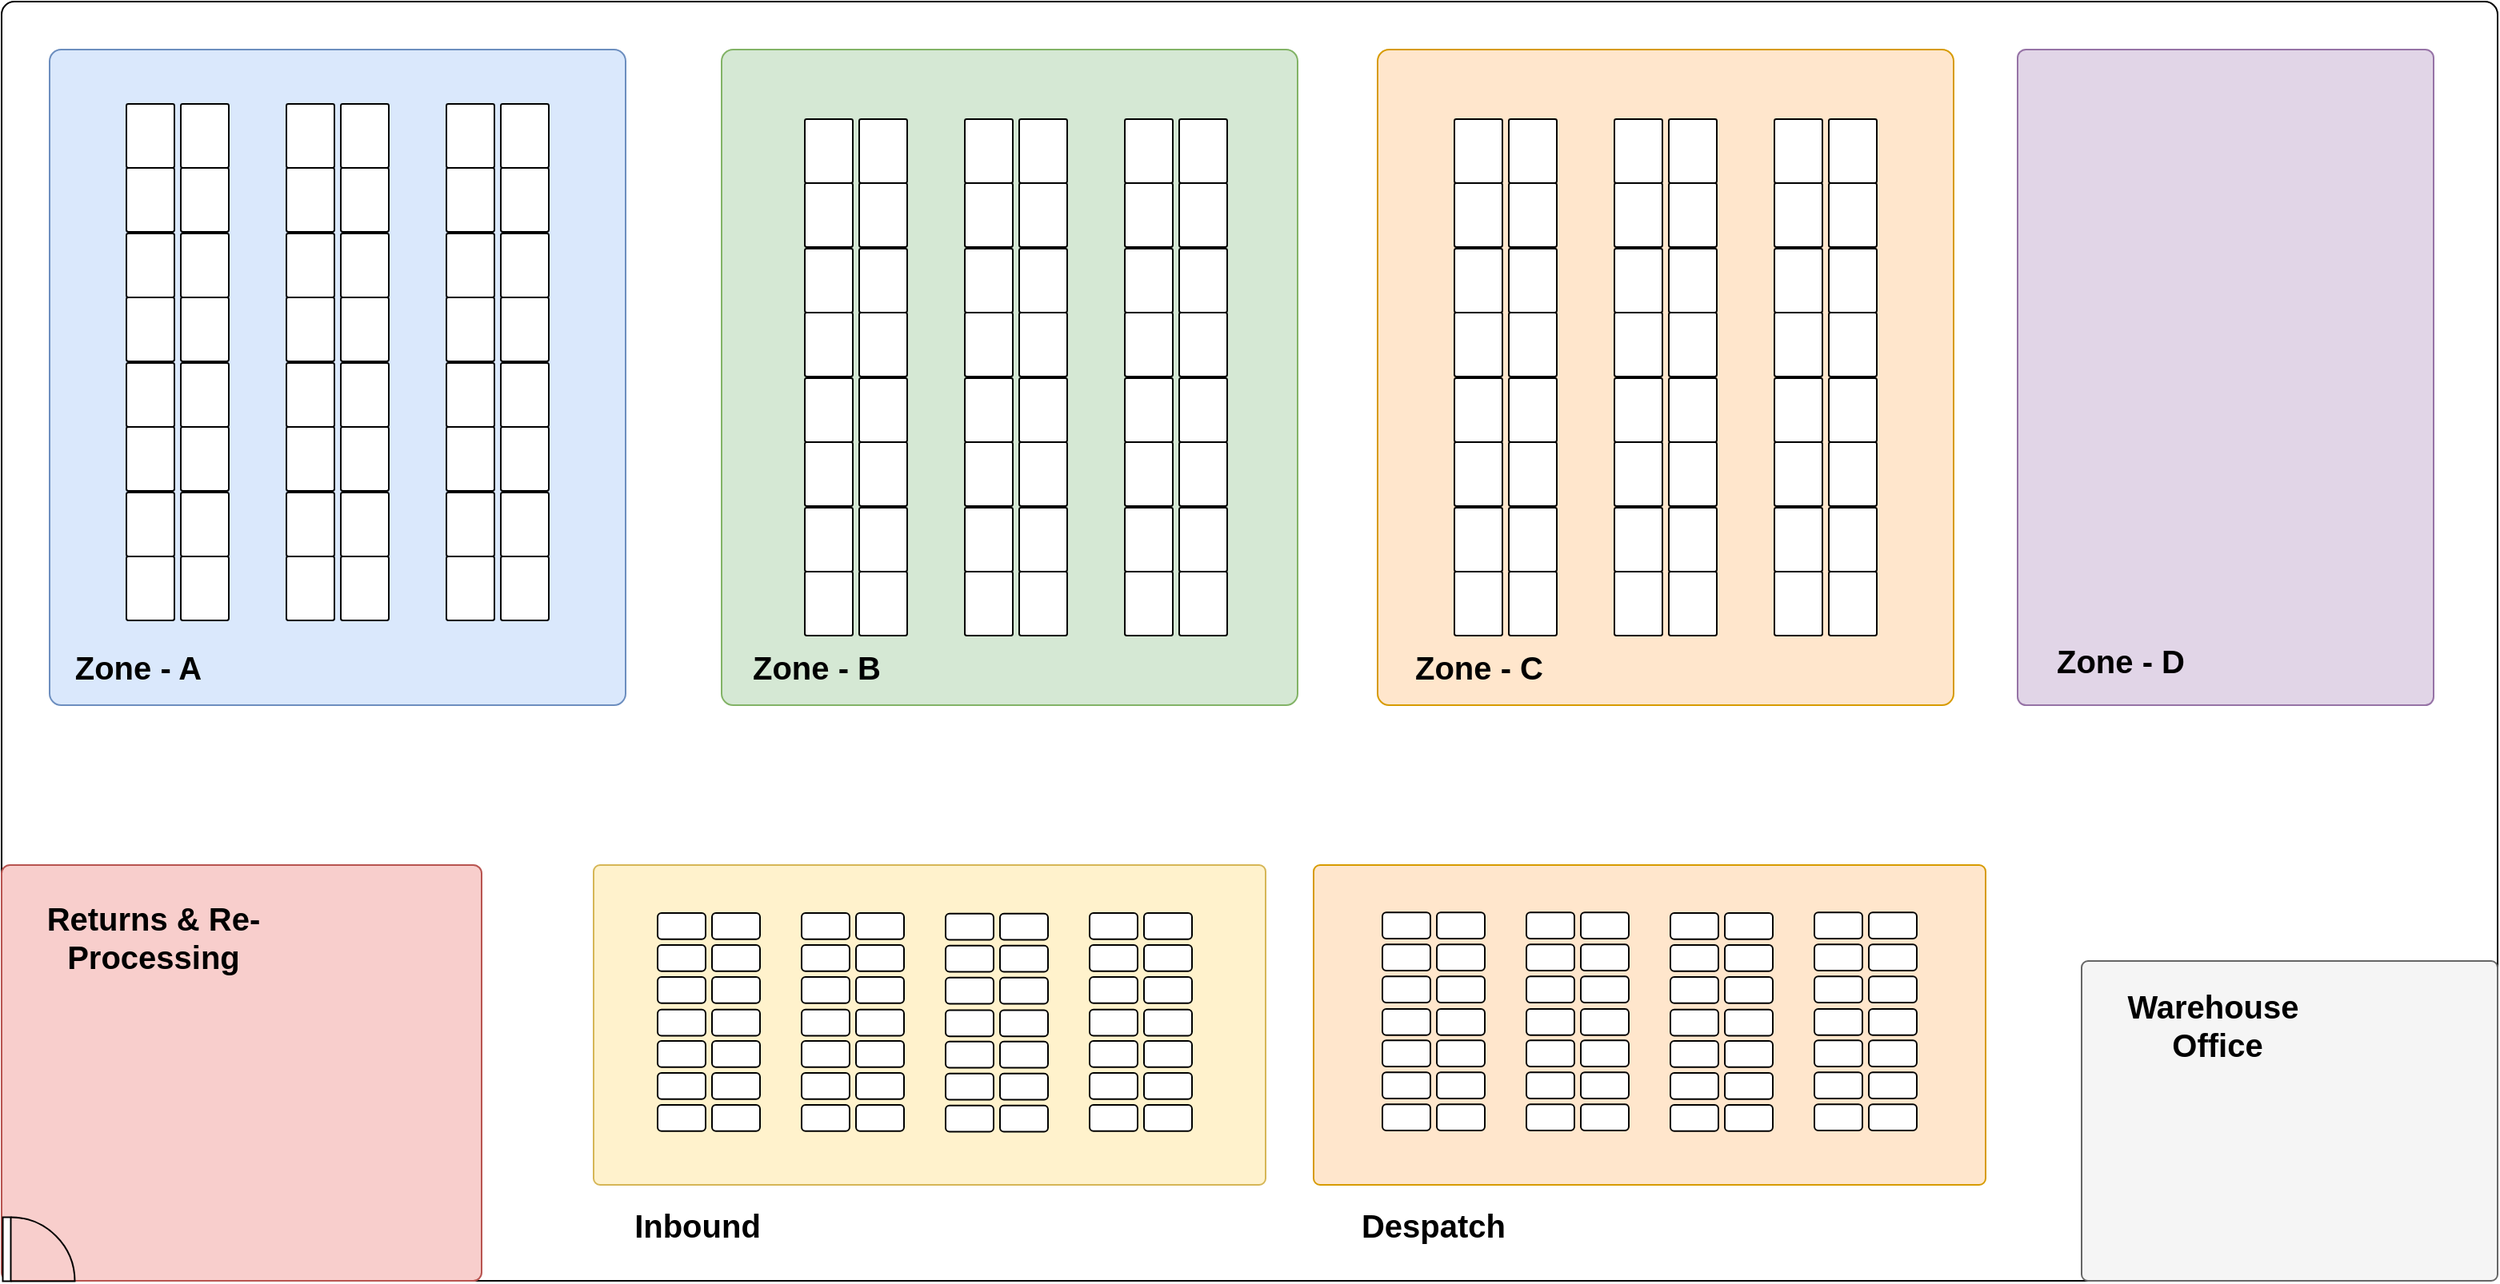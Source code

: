 <mxfile version="26.2.15">
  <diagram name="Page-1" id="X6P3JUIKMiRZ-kBFgVsQ">
    <mxGraphModel dx="2227" dy="1323" grid="1" gridSize="10" guides="1" tooltips="1" connect="1" arrows="1" fold="1" page="1" pageScale="1" pageWidth="1800" pageHeight="900" math="0" shadow="0">
      <root>
        <mxCell id="0" />
        <mxCell id="1" parent="0" />
        <mxCell id="HMG4qMc4gZ07I0upvnWa-1" value="" style="rounded=1;whiteSpace=wrap;html=1;arcSize=1;" vertex="1" parent="1">
          <mxGeometry x="40" y="40" width="1560" height="800" as="geometry" />
        </mxCell>
        <mxCell id="HMG4qMc4gZ07I0upvnWa-2" value="" style="rounded=1;whiteSpace=wrap;html=1;arcSize=2;fillColor=#dae8fc;strokeColor=#6c8ebf;" vertex="1" parent="1">
          <mxGeometry x="70" y="70" width="360" height="410" as="geometry" />
        </mxCell>
        <mxCell id="HMG4qMc4gZ07I0upvnWa-3" value="" style="rounded=1;whiteSpace=wrap;html=1;arcSize=2;fillColor=#d5e8d4;strokeColor=#82b366;" vertex="1" parent="1">
          <mxGeometry x="490" y="70" width="360" height="410" as="geometry" />
        </mxCell>
        <mxCell id="HMG4qMc4gZ07I0upvnWa-4" value="" style="rounded=1;whiteSpace=wrap;html=1;arcSize=2;fillColor=#ffe6cc;strokeColor=#d79b00;" vertex="1" parent="1">
          <mxGeometry x="900" y="70" width="360" height="410" as="geometry" />
        </mxCell>
        <mxCell id="HMG4qMc4gZ07I0upvnWa-5" value="" style="rounded=1;whiteSpace=wrap;html=1;arcSize=2;fillColor=#e1d5e7;strokeColor=#9673a6;" vertex="1" parent="1">
          <mxGeometry x="1300" y="70" width="260" height="410" as="geometry" />
        </mxCell>
        <mxCell id="HMG4qMc4gZ07I0upvnWa-6" value="" style="rounded=1;whiteSpace=wrap;html=1;arcSize=2;fillColor=#f5f5f5;fontColor=#333333;strokeColor=#666666;" vertex="1" parent="1">
          <mxGeometry x="1340" y="640" width="260" height="200" as="geometry" />
        </mxCell>
        <mxCell id="HMG4qMc4gZ07I0upvnWa-7" value="" style="rounded=1;whiteSpace=wrap;html=1;arcSize=2;fillColor=#fff2cc;strokeColor=#d6b656;" vertex="1" parent="1">
          <mxGeometry x="410" y="580" width="420" height="200" as="geometry" />
        </mxCell>
        <mxCell id="HMG4qMc4gZ07I0upvnWa-9" value="" style="rounded=1;whiteSpace=wrap;html=1;arcSize=2;fillColor=#f8cecc;strokeColor=#b85450;" vertex="1" parent="1">
          <mxGeometry x="40" y="580" width="300" height="260" as="geometry" />
        </mxCell>
        <mxCell id="HMG4qMc4gZ07I0upvnWa-10" value="" style="rounded=1;whiteSpace=wrap;html=1;arcSize=2;fillColor=#ffe6cc;strokeColor=#d79b00;" vertex="1" parent="1">
          <mxGeometry x="860" y="580" width="420" height="200" as="geometry" />
        </mxCell>
        <mxCell id="HMG4qMc4gZ07I0upvnWa-11" value="Returns &amp;amp; Re-Processing" style="text;html=1;align=center;verticalAlign=middle;whiteSpace=wrap;rounded=0;fontSize=20;fontStyle=1" vertex="1" parent="1">
          <mxGeometry x="60" y="610" width="150" height="30" as="geometry" />
        </mxCell>
        <mxCell id="HMG4qMc4gZ07I0upvnWa-12" value="" style="verticalLabelPosition=bottom;html=1;verticalAlign=top;align=center;shape=mxgraph.floorplan.doorRight;aspect=fixed;rotation=-90;flipV=0;flipH=1;" vertex="1" parent="1">
          <mxGeometry x="42" y="799" width="40" height="42.5" as="geometry" />
        </mxCell>
        <mxCell id="HMG4qMc4gZ07I0upvnWa-13" value="" style="rounded=1;whiteSpace=wrap;html=1;aspect=fixed;" vertex="1" parent="1">
          <mxGeometry x="450" y="610" width="30" height="16.36" as="geometry" />
        </mxCell>
        <mxCell id="HMG4qMc4gZ07I0upvnWa-14" value="" style="rounded=1;whiteSpace=wrap;html=1;aspect=fixed;" vertex="1" parent="1">
          <mxGeometry x="484" y="610" width="30" height="16.36" as="geometry" />
        </mxCell>
        <mxCell id="HMG4qMc4gZ07I0upvnWa-15" value="" style="rounded=1;whiteSpace=wrap;html=1;aspect=fixed;" vertex="1" parent="1">
          <mxGeometry x="450" y="630" width="30" height="16.36" as="geometry" />
        </mxCell>
        <mxCell id="HMG4qMc4gZ07I0upvnWa-16" value="" style="rounded=1;whiteSpace=wrap;html=1;aspect=fixed;" vertex="1" parent="1">
          <mxGeometry x="484" y="630" width="30" height="16.36" as="geometry" />
        </mxCell>
        <mxCell id="HMG4qMc4gZ07I0upvnWa-17" value="" style="rounded=1;whiteSpace=wrap;html=1;aspect=fixed;" vertex="1" parent="1">
          <mxGeometry x="450" y="650" width="30" height="16.36" as="geometry" />
        </mxCell>
        <mxCell id="HMG4qMc4gZ07I0upvnWa-18" value="" style="rounded=1;whiteSpace=wrap;html=1;aspect=fixed;" vertex="1" parent="1">
          <mxGeometry x="484" y="650" width="30" height="16.36" as="geometry" />
        </mxCell>
        <mxCell id="HMG4qMc4gZ07I0upvnWa-19" value="" style="rounded=1;whiteSpace=wrap;html=1;aspect=fixed;" vertex="1" parent="1">
          <mxGeometry x="450" y="670.36" width="30" height="16.36" as="geometry" />
        </mxCell>
        <mxCell id="HMG4qMc4gZ07I0upvnWa-20" value="" style="rounded=1;whiteSpace=wrap;html=1;aspect=fixed;" vertex="1" parent="1">
          <mxGeometry x="484" y="670.36" width="30" height="16.36" as="geometry" />
        </mxCell>
        <mxCell id="HMG4qMc4gZ07I0upvnWa-21" value="" style="rounded=1;whiteSpace=wrap;html=1;aspect=fixed;" vertex="1" parent="1">
          <mxGeometry x="450" y="690" width="30" height="16.36" as="geometry" />
        </mxCell>
        <mxCell id="HMG4qMc4gZ07I0upvnWa-22" value="" style="rounded=1;whiteSpace=wrap;html=1;aspect=fixed;" vertex="1" parent="1">
          <mxGeometry x="484" y="690" width="30" height="16.36" as="geometry" />
        </mxCell>
        <mxCell id="HMG4qMc4gZ07I0upvnWa-23" value="" style="rounded=1;whiteSpace=wrap;html=1;aspect=fixed;" vertex="1" parent="1">
          <mxGeometry x="450" y="710" width="30" height="16.36" as="geometry" />
        </mxCell>
        <mxCell id="HMG4qMc4gZ07I0upvnWa-24" value="" style="rounded=1;whiteSpace=wrap;html=1;aspect=fixed;" vertex="1" parent="1">
          <mxGeometry x="484" y="710" width="30" height="16.36" as="geometry" />
        </mxCell>
        <mxCell id="HMG4qMc4gZ07I0upvnWa-25" value="" style="rounded=1;whiteSpace=wrap;html=1;aspect=fixed;" vertex="1" parent="1">
          <mxGeometry x="450" y="730" width="30" height="16.36" as="geometry" />
        </mxCell>
        <mxCell id="HMG4qMc4gZ07I0upvnWa-26" value="" style="rounded=1;whiteSpace=wrap;html=1;aspect=fixed;" vertex="1" parent="1">
          <mxGeometry x="484" y="730" width="30" height="16.36" as="geometry" />
        </mxCell>
        <mxCell id="HMG4qMc4gZ07I0upvnWa-29" value="" style="rounded=1;whiteSpace=wrap;html=1;aspect=fixed;" vertex="1" parent="1">
          <mxGeometry x="540" y="610" width="30" height="16.36" as="geometry" />
        </mxCell>
        <mxCell id="HMG4qMc4gZ07I0upvnWa-30" value="" style="rounded=1;whiteSpace=wrap;html=1;aspect=fixed;" vertex="1" parent="1">
          <mxGeometry x="574" y="610" width="30" height="16.36" as="geometry" />
        </mxCell>
        <mxCell id="HMG4qMc4gZ07I0upvnWa-31" value="" style="rounded=1;whiteSpace=wrap;html=1;aspect=fixed;" vertex="1" parent="1">
          <mxGeometry x="540" y="630" width="30" height="16.36" as="geometry" />
        </mxCell>
        <mxCell id="HMG4qMc4gZ07I0upvnWa-32" value="" style="rounded=1;whiteSpace=wrap;html=1;aspect=fixed;" vertex="1" parent="1">
          <mxGeometry x="574" y="630" width="30" height="16.36" as="geometry" />
        </mxCell>
        <mxCell id="HMG4qMc4gZ07I0upvnWa-33" value="" style="rounded=1;whiteSpace=wrap;html=1;aspect=fixed;" vertex="1" parent="1">
          <mxGeometry x="540" y="650" width="30" height="16.36" as="geometry" />
        </mxCell>
        <mxCell id="HMG4qMc4gZ07I0upvnWa-34" value="" style="rounded=1;whiteSpace=wrap;html=1;aspect=fixed;" vertex="1" parent="1">
          <mxGeometry x="574" y="650" width="30" height="16.36" as="geometry" />
        </mxCell>
        <mxCell id="HMG4qMc4gZ07I0upvnWa-35" value="" style="rounded=1;whiteSpace=wrap;html=1;aspect=fixed;" vertex="1" parent="1">
          <mxGeometry x="540" y="670.36" width="30" height="16.36" as="geometry" />
        </mxCell>
        <mxCell id="HMG4qMc4gZ07I0upvnWa-36" value="" style="rounded=1;whiteSpace=wrap;html=1;aspect=fixed;" vertex="1" parent="1">
          <mxGeometry x="574" y="670.36" width="30" height="16.36" as="geometry" />
        </mxCell>
        <mxCell id="HMG4qMc4gZ07I0upvnWa-37" value="" style="rounded=1;whiteSpace=wrap;html=1;aspect=fixed;" vertex="1" parent="1">
          <mxGeometry x="540" y="690" width="30" height="16.36" as="geometry" />
        </mxCell>
        <mxCell id="HMG4qMc4gZ07I0upvnWa-38" value="" style="rounded=1;whiteSpace=wrap;html=1;aspect=fixed;" vertex="1" parent="1">
          <mxGeometry x="574" y="690" width="30" height="16.36" as="geometry" />
        </mxCell>
        <mxCell id="HMG4qMc4gZ07I0upvnWa-39" value="" style="rounded=1;whiteSpace=wrap;html=1;aspect=fixed;" vertex="1" parent="1">
          <mxGeometry x="540" y="710" width="30" height="16.36" as="geometry" />
        </mxCell>
        <mxCell id="HMG4qMc4gZ07I0upvnWa-40" value="" style="rounded=1;whiteSpace=wrap;html=1;aspect=fixed;" vertex="1" parent="1">
          <mxGeometry x="574" y="710" width="30" height="16.36" as="geometry" />
        </mxCell>
        <mxCell id="HMG4qMc4gZ07I0upvnWa-41" value="" style="rounded=1;whiteSpace=wrap;html=1;aspect=fixed;" vertex="1" parent="1">
          <mxGeometry x="540" y="730" width="30" height="16.36" as="geometry" />
        </mxCell>
        <mxCell id="HMG4qMc4gZ07I0upvnWa-42" value="" style="rounded=1;whiteSpace=wrap;html=1;aspect=fixed;" vertex="1" parent="1">
          <mxGeometry x="574" y="730" width="30" height="16.36" as="geometry" />
        </mxCell>
        <mxCell id="HMG4qMc4gZ07I0upvnWa-43" value="" style="rounded=1;whiteSpace=wrap;html=1;aspect=fixed;" vertex="1" parent="1">
          <mxGeometry x="630" y="610.36" width="30" height="16.36" as="geometry" />
        </mxCell>
        <mxCell id="HMG4qMc4gZ07I0upvnWa-44" value="" style="rounded=1;whiteSpace=wrap;html=1;aspect=fixed;" vertex="1" parent="1">
          <mxGeometry x="664" y="610.36" width="30" height="16.36" as="geometry" />
        </mxCell>
        <mxCell id="HMG4qMc4gZ07I0upvnWa-45" value="" style="rounded=1;whiteSpace=wrap;html=1;aspect=fixed;" vertex="1" parent="1">
          <mxGeometry x="630" y="630.36" width="30" height="16.36" as="geometry" />
        </mxCell>
        <mxCell id="HMG4qMc4gZ07I0upvnWa-46" value="" style="rounded=1;whiteSpace=wrap;html=1;aspect=fixed;" vertex="1" parent="1">
          <mxGeometry x="664" y="630.36" width="30" height="16.36" as="geometry" />
        </mxCell>
        <mxCell id="HMG4qMc4gZ07I0upvnWa-47" value="" style="rounded=1;whiteSpace=wrap;html=1;aspect=fixed;" vertex="1" parent="1">
          <mxGeometry x="630" y="650.36" width="30" height="16.36" as="geometry" />
        </mxCell>
        <mxCell id="HMG4qMc4gZ07I0upvnWa-48" value="" style="rounded=1;whiteSpace=wrap;html=1;aspect=fixed;" vertex="1" parent="1">
          <mxGeometry x="664" y="650.36" width="30" height="16.36" as="geometry" />
        </mxCell>
        <mxCell id="HMG4qMc4gZ07I0upvnWa-49" value="" style="rounded=1;whiteSpace=wrap;html=1;aspect=fixed;" vertex="1" parent="1">
          <mxGeometry x="630" y="670.72" width="30" height="16.36" as="geometry" />
        </mxCell>
        <mxCell id="HMG4qMc4gZ07I0upvnWa-50" value="" style="rounded=1;whiteSpace=wrap;html=1;aspect=fixed;" vertex="1" parent="1">
          <mxGeometry x="664" y="670.72" width="30" height="16.36" as="geometry" />
        </mxCell>
        <mxCell id="HMG4qMc4gZ07I0upvnWa-51" value="" style="rounded=1;whiteSpace=wrap;html=1;aspect=fixed;" vertex="1" parent="1">
          <mxGeometry x="630" y="690.36" width="30" height="16.36" as="geometry" />
        </mxCell>
        <mxCell id="HMG4qMc4gZ07I0upvnWa-52" value="" style="rounded=1;whiteSpace=wrap;html=1;aspect=fixed;" vertex="1" parent="1">
          <mxGeometry x="664" y="690.36" width="30" height="16.36" as="geometry" />
        </mxCell>
        <mxCell id="HMG4qMc4gZ07I0upvnWa-53" value="" style="rounded=1;whiteSpace=wrap;html=1;aspect=fixed;" vertex="1" parent="1">
          <mxGeometry x="630" y="710.36" width="30" height="16.36" as="geometry" />
        </mxCell>
        <mxCell id="HMG4qMc4gZ07I0upvnWa-54" value="" style="rounded=1;whiteSpace=wrap;html=1;aspect=fixed;" vertex="1" parent="1">
          <mxGeometry x="664" y="710.36" width="30" height="16.36" as="geometry" />
        </mxCell>
        <mxCell id="HMG4qMc4gZ07I0upvnWa-55" value="" style="rounded=1;whiteSpace=wrap;html=1;aspect=fixed;" vertex="1" parent="1">
          <mxGeometry x="630" y="730.36" width="30" height="16.36" as="geometry" />
        </mxCell>
        <mxCell id="HMG4qMc4gZ07I0upvnWa-56" value="" style="rounded=1;whiteSpace=wrap;html=1;aspect=fixed;" vertex="1" parent="1">
          <mxGeometry x="664" y="730.36" width="30" height="16.36" as="geometry" />
        </mxCell>
        <mxCell id="HMG4qMc4gZ07I0upvnWa-57" value="" style="rounded=1;whiteSpace=wrap;html=1;aspect=fixed;" vertex="1" parent="1">
          <mxGeometry x="720" y="610" width="30" height="16.36" as="geometry" />
        </mxCell>
        <mxCell id="HMG4qMc4gZ07I0upvnWa-58" value="" style="rounded=1;whiteSpace=wrap;html=1;aspect=fixed;" vertex="1" parent="1">
          <mxGeometry x="754" y="610" width="30" height="16.36" as="geometry" />
        </mxCell>
        <mxCell id="HMG4qMc4gZ07I0upvnWa-59" value="" style="rounded=1;whiteSpace=wrap;html=1;aspect=fixed;" vertex="1" parent="1">
          <mxGeometry x="720" y="630" width="30" height="16.36" as="geometry" />
        </mxCell>
        <mxCell id="HMG4qMc4gZ07I0upvnWa-60" value="" style="rounded=1;whiteSpace=wrap;html=1;aspect=fixed;" vertex="1" parent="1">
          <mxGeometry x="754" y="630" width="30" height="16.36" as="geometry" />
        </mxCell>
        <mxCell id="HMG4qMc4gZ07I0upvnWa-61" value="" style="rounded=1;whiteSpace=wrap;html=1;aspect=fixed;" vertex="1" parent="1">
          <mxGeometry x="720" y="650" width="30" height="16.36" as="geometry" />
        </mxCell>
        <mxCell id="HMG4qMc4gZ07I0upvnWa-62" value="" style="rounded=1;whiteSpace=wrap;html=1;aspect=fixed;" vertex="1" parent="1">
          <mxGeometry x="754" y="650" width="30" height="16.36" as="geometry" />
        </mxCell>
        <mxCell id="HMG4qMc4gZ07I0upvnWa-63" value="" style="rounded=1;whiteSpace=wrap;html=1;aspect=fixed;" vertex="1" parent="1">
          <mxGeometry x="720" y="670.36" width="30" height="16.36" as="geometry" />
        </mxCell>
        <mxCell id="HMG4qMc4gZ07I0upvnWa-64" value="" style="rounded=1;whiteSpace=wrap;html=1;aspect=fixed;" vertex="1" parent="1">
          <mxGeometry x="754" y="670.36" width="30" height="16.36" as="geometry" />
        </mxCell>
        <mxCell id="HMG4qMc4gZ07I0upvnWa-65" value="" style="rounded=1;whiteSpace=wrap;html=1;aspect=fixed;" vertex="1" parent="1">
          <mxGeometry x="720" y="690" width="30" height="16.36" as="geometry" />
        </mxCell>
        <mxCell id="HMG4qMc4gZ07I0upvnWa-66" value="" style="rounded=1;whiteSpace=wrap;html=1;aspect=fixed;" vertex="1" parent="1">
          <mxGeometry x="754" y="690" width="30" height="16.36" as="geometry" />
        </mxCell>
        <mxCell id="HMG4qMc4gZ07I0upvnWa-67" value="" style="rounded=1;whiteSpace=wrap;html=1;aspect=fixed;" vertex="1" parent="1">
          <mxGeometry x="720" y="710" width="30" height="16.36" as="geometry" />
        </mxCell>
        <mxCell id="HMG4qMc4gZ07I0upvnWa-68" value="" style="rounded=1;whiteSpace=wrap;html=1;aspect=fixed;" vertex="1" parent="1">
          <mxGeometry x="754" y="710" width="30" height="16.36" as="geometry" />
        </mxCell>
        <mxCell id="HMG4qMc4gZ07I0upvnWa-69" value="" style="rounded=1;whiteSpace=wrap;html=1;aspect=fixed;" vertex="1" parent="1">
          <mxGeometry x="720" y="730" width="30" height="16.36" as="geometry" />
        </mxCell>
        <mxCell id="HMG4qMc4gZ07I0upvnWa-70" value="" style="rounded=1;whiteSpace=wrap;html=1;aspect=fixed;" vertex="1" parent="1">
          <mxGeometry x="754" y="730" width="30" height="16.36" as="geometry" />
        </mxCell>
        <mxCell id="HMG4qMc4gZ07I0upvnWa-71" value="" style="rounded=1;whiteSpace=wrap;html=1;aspect=fixed;" vertex="1" parent="1">
          <mxGeometry x="903" y="609.64" width="30" height="16.36" as="geometry" />
        </mxCell>
        <mxCell id="HMG4qMc4gZ07I0upvnWa-72" value="" style="rounded=1;whiteSpace=wrap;html=1;aspect=fixed;" vertex="1" parent="1">
          <mxGeometry x="937" y="609.64" width="30" height="16.36" as="geometry" />
        </mxCell>
        <mxCell id="HMG4qMc4gZ07I0upvnWa-73" value="" style="rounded=1;whiteSpace=wrap;html=1;aspect=fixed;" vertex="1" parent="1">
          <mxGeometry x="903" y="629.64" width="30" height="16.36" as="geometry" />
        </mxCell>
        <mxCell id="HMG4qMc4gZ07I0upvnWa-74" value="" style="rounded=1;whiteSpace=wrap;html=1;aspect=fixed;" vertex="1" parent="1">
          <mxGeometry x="937" y="629.64" width="30" height="16.36" as="geometry" />
        </mxCell>
        <mxCell id="HMG4qMc4gZ07I0upvnWa-75" value="" style="rounded=1;whiteSpace=wrap;html=1;aspect=fixed;" vertex="1" parent="1">
          <mxGeometry x="903" y="649.64" width="30" height="16.36" as="geometry" />
        </mxCell>
        <mxCell id="HMG4qMc4gZ07I0upvnWa-76" value="" style="rounded=1;whiteSpace=wrap;html=1;aspect=fixed;" vertex="1" parent="1">
          <mxGeometry x="937" y="649.64" width="30" height="16.36" as="geometry" />
        </mxCell>
        <mxCell id="HMG4qMc4gZ07I0upvnWa-77" value="" style="rounded=1;whiteSpace=wrap;html=1;aspect=fixed;" vertex="1" parent="1">
          <mxGeometry x="903" y="670" width="30" height="16.36" as="geometry" />
        </mxCell>
        <mxCell id="HMG4qMc4gZ07I0upvnWa-78" value="" style="rounded=1;whiteSpace=wrap;html=1;aspect=fixed;" vertex="1" parent="1">
          <mxGeometry x="937" y="670" width="30" height="16.36" as="geometry" />
        </mxCell>
        <mxCell id="HMG4qMc4gZ07I0upvnWa-79" value="" style="rounded=1;whiteSpace=wrap;html=1;aspect=fixed;" vertex="1" parent="1">
          <mxGeometry x="903" y="689.64" width="30" height="16.36" as="geometry" />
        </mxCell>
        <mxCell id="HMG4qMc4gZ07I0upvnWa-80" value="" style="rounded=1;whiteSpace=wrap;html=1;aspect=fixed;" vertex="1" parent="1">
          <mxGeometry x="937" y="689.64" width="30" height="16.36" as="geometry" />
        </mxCell>
        <mxCell id="HMG4qMc4gZ07I0upvnWa-81" value="" style="rounded=1;whiteSpace=wrap;html=1;aspect=fixed;" vertex="1" parent="1">
          <mxGeometry x="903" y="709.64" width="30" height="16.36" as="geometry" />
        </mxCell>
        <mxCell id="HMG4qMc4gZ07I0upvnWa-82" value="" style="rounded=1;whiteSpace=wrap;html=1;aspect=fixed;" vertex="1" parent="1">
          <mxGeometry x="937" y="709.64" width="30" height="16.36" as="geometry" />
        </mxCell>
        <mxCell id="HMG4qMc4gZ07I0upvnWa-83" value="" style="rounded=1;whiteSpace=wrap;html=1;aspect=fixed;" vertex="1" parent="1">
          <mxGeometry x="903" y="729.64" width="30" height="16.36" as="geometry" />
        </mxCell>
        <mxCell id="HMG4qMc4gZ07I0upvnWa-84" value="" style="rounded=1;whiteSpace=wrap;html=1;aspect=fixed;" vertex="1" parent="1">
          <mxGeometry x="937" y="729.64" width="30" height="16.36" as="geometry" />
        </mxCell>
        <mxCell id="HMG4qMc4gZ07I0upvnWa-85" value="" style="rounded=1;whiteSpace=wrap;html=1;aspect=fixed;" vertex="1" parent="1">
          <mxGeometry x="993" y="609.64" width="30" height="16.36" as="geometry" />
        </mxCell>
        <mxCell id="HMG4qMc4gZ07I0upvnWa-86" value="" style="rounded=1;whiteSpace=wrap;html=1;aspect=fixed;" vertex="1" parent="1">
          <mxGeometry x="1027" y="609.64" width="30" height="16.36" as="geometry" />
        </mxCell>
        <mxCell id="HMG4qMc4gZ07I0upvnWa-87" value="" style="rounded=1;whiteSpace=wrap;html=1;aspect=fixed;" vertex="1" parent="1">
          <mxGeometry x="993" y="629.64" width="30" height="16.36" as="geometry" />
        </mxCell>
        <mxCell id="HMG4qMc4gZ07I0upvnWa-88" value="" style="rounded=1;whiteSpace=wrap;html=1;aspect=fixed;" vertex="1" parent="1">
          <mxGeometry x="1027" y="629.64" width="30" height="16.36" as="geometry" />
        </mxCell>
        <mxCell id="HMG4qMc4gZ07I0upvnWa-89" value="" style="rounded=1;whiteSpace=wrap;html=1;aspect=fixed;" vertex="1" parent="1">
          <mxGeometry x="993" y="649.64" width="30" height="16.36" as="geometry" />
        </mxCell>
        <mxCell id="HMG4qMc4gZ07I0upvnWa-90" value="" style="rounded=1;whiteSpace=wrap;html=1;aspect=fixed;" vertex="1" parent="1">
          <mxGeometry x="1027" y="649.64" width="30" height="16.36" as="geometry" />
        </mxCell>
        <mxCell id="HMG4qMc4gZ07I0upvnWa-91" value="" style="rounded=1;whiteSpace=wrap;html=1;aspect=fixed;" vertex="1" parent="1">
          <mxGeometry x="993" y="670" width="30" height="16.36" as="geometry" />
        </mxCell>
        <mxCell id="HMG4qMc4gZ07I0upvnWa-92" value="" style="rounded=1;whiteSpace=wrap;html=1;aspect=fixed;" vertex="1" parent="1">
          <mxGeometry x="1027" y="670" width="30" height="16.36" as="geometry" />
        </mxCell>
        <mxCell id="HMG4qMc4gZ07I0upvnWa-93" value="" style="rounded=1;whiteSpace=wrap;html=1;aspect=fixed;" vertex="1" parent="1">
          <mxGeometry x="993" y="689.64" width="30" height="16.36" as="geometry" />
        </mxCell>
        <mxCell id="HMG4qMc4gZ07I0upvnWa-94" value="" style="rounded=1;whiteSpace=wrap;html=1;aspect=fixed;" vertex="1" parent="1">
          <mxGeometry x="1027" y="689.64" width="30" height="16.36" as="geometry" />
        </mxCell>
        <mxCell id="HMG4qMc4gZ07I0upvnWa-95" value="" style="rounded=1;whiteSpace=wrap;html=1;aspect=fixed;" vertex="1" parent="1">
          <mxGeometry x="993" y="709.64" width="30" height="16.36" as="geometry" />
        </mxCell>
        <mxCell id="HMG4qMc4gZ07I0upvnWa-96" value="" style="rounded=1;whiteSpace=wrap;html=1;aspect=fixed;" vertex="1" parent="1">
          <mxGeometry x="1027" y="709.64" width="30" height="16.36" as="geometry" />
        </mxCell>
        <mxCell id="HMG4qMc4gZ07I0upvnWa-97" value="" style="rounded=1;whiteSpace=wrap;html=1;aspect=fixed;" vertex="1" parent="1">
          <mxGeometry x="993" y="729.64" width="30" height="16.36" as="geometry" />
        </mxCell>
        <mxCell id="HMG4qMc4gZ07I0upvnWa-98" value="" style="rounded=1;whiteSpace=wrap;html=1;aspect=fixed;" vertex="1" parent="1">
          <mxGeometry x="1027" y="729.64" width="30" height="16.36" as="geometry" />
        </mxCell>
        <mxCell id="HMG4qMc4gZ07I0upvnWa-99" value="" style="rounded=1;whiteSpace=wrap;html=1;aspect=fixed;" vertex="1" parent="1">
          <mxGeometry x="1083" y="610" width="30" height="16.36" as="geometry" />
        </mxCell>
        <mxCell id="HMG4qMc4gZ07I0upvnWa-100" value="" style="rounded=1;whiteSpace=wrap;html=1;aspect=fixed;" vertex="1" parent="1">
          <mxGeometry x="1117" y="610" width="30" height="16.36" as="geometry" />
        </mxCell>
        <mxCell id="HMG4qMc4gZ07I0upvnWa-101" value="" style="rounded=1;whiteSpace=wrap;html=1;aspect=fixed;" vertex="1" parent="1">
          <mxGeometry x="1083" y="630" width="30" height="16.36" as="geometry" />
        </mxCell>
        <mxCell id="HMG4qMc4gZ07I0upvnWa-102" value="" style="rounded=1;whiteSpace=wrap;html=1;aspect=fixed;" vertex="1" parent="1">
          <mxGeometry x="1117" y="630" width="30" height="16.36" as="geometry" />
        </mxCell>
        <mxCell id="HMG4qMc4gZ07I0upvnWa-103" value="" style="rounded=1;whiteSpace=wrap;html=1;aspect=fixed;" vertex="1" parent="1">
          <mxGeometry x="1083" y="650" width="30" height="16.36" as="geometry" />
        </mxCell>
        <mxCell id="HMG4qMc4gZ07I0upvnWa-104" value="" style="rounded=1;whiteSpace=wrap;html=1;aspect=fixed;" vertex="1" parent="1">
          <mxGeometry x="1117" y="650" width="30" height="16.36" as="geometry" />
        </mxCell>
        <mxCell id="HMG4qMc4gZ07I0upvnWa-105" value="" style="rounded=1;whiteSpace=wrap;html=1;aspect=fixed;" vertex="1" parent="1">
          <mxGeometry x="1083" y="670.36" width="30" height="16.36" as="geometry" />
        </mxCell>
        <mxCell id="HMG4qMc4gZ07I0upvnWa-106" value="" style="rounded=1;whiteSpace=wrap;html=1;aspect=fixed;" vertex="1" parent="1">
          <mxGeometry x="1117" y="670.36" width="30" height="16.36" as="geometry" />
        </mxCell>
        <mxCell id="HMG4qMc4gZ07I0upvnWa-107" value="" style="rounded=1;whiteSpace=wrap;html=1;aspect=fixed;" vertex="1" parent="1">
          <mxGeometry x="1083" y="690" width="30" height="16.36" as="geometry" />
        </mxCell>
        <mxCell id="HMG4qMc4gZ07I0upvnWa-108" value="" style="rounded=1;whiteSpace=wrap;html=1;aspect=fixed;" vertex="1" parent="1">
          <mxGeometry x="1117" y="690" width="30" height="16.36" as="geometry" />
        </mxCell>
        <mxCell id="HMG4qMc4gZ07I0upvnWa-109" value="" style="rounded=1;whiteSpace=wrap;html=1;aspect=fixed;" vertex="1" parent="1">
          <mxGeometry x="1083" y="710" width="30" height="16.36" as="geometry" />
        </mxCell>
        <mxCell id="HMG4qMc4gZ07I0upvnWa-110" value="" style="rounded=1;whiteSpace=wrap;html=1;aspect=fixed;" vertex="1" parent="1">
          <mxGeometry x="1117" y="710" width="30" height="16.36" as="geometry" />
        </mxCell>
        <mxCell id="HMG4qMc4gZ07I0upvnWa-111" value="" style="rounded=1;whiteSpace=wrap;html=1;aspect=fixed;" vertex="1" parent="1">
          <mxGeometry x="1083" y="730" width="30" height="16.36" as="geometry" />
        </mxCell>
        <mxCell id="HMG4qMc4gZ07I0upvnWa-112" value="" style="rounded=1;whiteSpace=wrap;html=1;aspect=fixed;" vertex="1" parent="1">
          <mxGeometry x="1117" y="730" width="30" height="16.36" as="geometry" />
        </mxCell>
        <mxCell id="HMG4qMc4gZ07I0upvnWa-113" value="" style="rounded=1;whiteSpace=wrap;html=1;aspect=fixed;" vertex="1" parent="1">
          <mxGeometry x="1173" y="609.64" width="30" height="16.36" as="geometry" />
        </mxCell>
        <mxCell id="HMG4qMc4gZ07I0upvnWa-114" value="" style="rounded=1;whiteSpace=wrap;html=1;aspect=fixed;" vertex="1" parent="1">
          <mxGeometry x="1207" y="609.64" width="30" height="16.36" as="geometry" />
        </mxCell>
        <mxCell id="HMG4qMc4gZ07I0upvnWa-115" value="" style="rounded=1;whiteSpace=wrap;html=1;aspect=fixed;" vertex="1" parent="1">
          <mxGeometry x="1173" y="629.64" width="30" height="16.36" as="geometry" />
        </mxCell>
        <mxCell id="HMG4qMc4gZ07I0upvnWa-116" value="" style="rounded=1;whiteSpace=wrap;html=1;aspect=fixed;" vertex="1" parent="1">
          <mxGeometry x="1207" y="629.64" width="30" height="16.36" as="geometry" />
        </mxCell>
        <mxCell id="HMG4qMc4gZ07I0upvnWa-117" value="" style="rounded=1;whiteSpace=wrap;html=1;aspect=fixed;" vertex="1" parent="1">
          <mxGeometry x="1173" y="649.64" width="30" height="16.36" as="geometry" />
        </mxCell>
        <mxCell id="HMG4qMc4gZ07I0upvnWa-118" value="" style="rounded=1;whiteSpace=wrap;html=1;aspect=fixed;" vertex="1" parent="1">
          <mxGeometry x="1207" y="649.64" width="30" height="16.36" as="geometry" />
        </mxCell>
        <mxCell id="HMG4qMc4gZ07I0upvnWa-119" value="" style="rounded=1;whiteSpace=wrap;html=1;aspect=fixed;" vertex="1" parent="1">
          <mxGeometry x="1173" y="670" width="30" height="16.36" as="geometry" />
        </mxCell>
        <mxCell id="HMG4qMc4gZ07I0upvnWa-120" value="" style="rounded=1;whiteSpace=wrap;html=1;aspect=fixed;" vertex="1" parent="1">
          <mxGeometry x="1207" y="670" width="30" height="16.36" as="geometry" />
        </mxCell>
        <mxCell id="HMG4qMc4gZ07I0upvnWa-121" value="" style="rounded=1;whiteSpace=wrap;html=1;aspect=fixed;" vertex="1" parent="1">
          <mxGeometry x="1173" y="689.64" width="30" height="16.36" as="geometry" />
        </mxCell>
        <mxCell id="HMG4qMc4gZ07I0upvnWa-122" value="" style="rounded=1;whiteSpace=wrap;html=1;aspect=fixed;" vertex="1" parent="1">
          <mxGeometry x="1207" y="689.64" width="30" height="16.36" as="geometry" />
        </mxCell>
        <mxCell id="HMG4qMc4gZ07I0upvnWa-123" value="" style="rounded=1;whiteSpace=wrap;html=1;aspect=fixed;" vertex="1" parent="1">
          <mxGeometry x="1173" y="709.64" width="30" height="16.36" as="geometry" />
        </mxCell>
        <mxCell id="HMG4qMc4gZ07I0upvnWa-124" value="" style="rounded=1;whiteSpace=wrap;html=1;aspect=fixed;" vertex="1" parent="1">
          <mxGeometry x="1207" y="709.64" width="30" height="16.36" as="geometry" />
        </mxCell>
        <mxCell id="HMG4qMc4gZ07I0upvnWa-125" value="" style="rounded=1;whiteSpace=wrap;html=1;aspect=fixed;" vertex="1" parent="1">
          <mxGeometry x="1173" y="729.64" width="30" height="16.36" as="geometry" />
        </mxCell>
        <mxCell id="HMG4qMc4gZ07I0upvnWa-126" value="" style="rounded=1;whiteSpace=wrap;html=1;aspect=fixed;" vertex="1" parent="1">
          <mxGeometry x="1207" y="729.64" width="30" height="16.36" as="geometry" />
        </mxCell>
        <mxCell id="HMG4qMc4gZ07I0upvnWa-127" value="Inbound" style="text;html=1;align=center;verticalAlign=middle;whiteSpace=wrap;rounded=0;fontSize=20;fontStyle=1" vertex="1" parent="1">
          <mxGeometry x="400" y="790" width="150" height="30" as="geometry" />
        </mxCell>
        <mxCell id="HMG4qMc4gZ07I0upvnWa-128" value="Despatch" style="text;html=1;align=center;verticalAlign=middle;whiteSpace=wrap;rounded=0;fontSize=20;fontStyle=1" vertex="1" parent="1">
          <mxGeometry x="860" y="790" width="150" height="30" as="geometry" />
        </mxCell>
        <mxCell id="HMG4qMc4gZ07I0upvnWa-129" value="Warehouse&amp;nbsp;&lt;div&gt;Office&lt;/div&gt;" style="text;html=1;align=center;verticalAlign=middle;whiteSpace=wrap;rounded=0;fontSize=20;fontStyle=1" vertex="1" parent="1">
          <mxGeometry x="1350" y="650.36" width="150" height="59.64" as="geometry" />
        </mxCell>
        <mxCell id="HMG4qMc4gZ07I0upvnWa-130" value="" style="rounded=1;whiteSpace=wrap;html=1;arcSize=4;" vertex="1" parent="1">
          <mxGeometry x="118" y="104" width="30" height="40" as="geometry" />
        </mxCell>
        <mxCell id="HMG4qMc4gZ07I0upvnWa-132" value="" style="rounded=1;whiteSpace=wrap;html=1;arcSize=4;" vertex="1" parent="1">
          <mxGeometry x="152" y="104" width="30" height="40" as="geometry" />
        </mxCell>
        <mxCell id="HMG4qMc4gZ07I0upvnWa-133" value="" style="rounded=1;whiteSpace=wrap;html=1;arcSize=4;" vertex="1" parent="1">
          <mxGeometry x="118" y="144" width="30" height="40" as="geometry" />
        </mxCell>
        <mxCell id="HMG4qMc4gZ07I0upvnWa-134" value="" style="rounded=1;whiteSpace=wrap;html=1;arcSize=4;" vertex="1" parent="1">
          <mxGeometry x="152" y="144" width="30" height="40" as="geometry" />
        </mxCell>
        <mxCell id="HMG4qMc4gZ07I0upvnWa-139" value="" style="rounded=1;whiteSpace=wrap;html=1;arcSize=4;" vertex="1" parent="1">
          <mxGeometry x="118" y="185" width="30" height="40" as="geometry" />
        </mxCell>
        <mxCell id="HMG4qMc4gZ07I0upvnWa-140" value="" style="rounded=1;whiteSpace=wrap;html=1;arcSize=4;" vertex="1" parent="1">
          <mxGeometry x="152" y="185" width="30" height="40" as="geometry" />
        </mxCell>
        <mxCell id="HMG4qMc4gZ07I0upvnWa-141" value="" style="rounded=1;whiteSpace=wrap;html=1;arcSize=4;" vertex="1" parent="1">
          <mxGeometry x="118" y="225" width="30" height="40" as="geometry" />
        </mxCell>
        <mxCell id="HMG4qMc4gZ07I0upvnWa-142" value="" style="rounded=1;whiteSpace=wrap;html=1;arcSize=4;" vertex="1" parent="1">
          <mxGeometry x="152" y="225" width="30" height="40" as="geometry" />
        </mxCell>
        <mxCell id="HMG4qMc4gZ07I0upvnWa-143" value="" style="rounded=1;whiteSpace=wrap;html=1;arcSize=4;" vertex="1" parent="1">
          <mxGeometry x="118" y="266" width="30" height="40" as="geometry" />
        </mxCell>
        <mxCell id="HMG4qMc4gZ07I0upvnWa-144" value="" style="rounded=1;whiteSpace=wrap;html=1;arcSize=4;" vertex="1" parent="1">
          <mxGeometry x="152" y="266" width="30" height="40" as="geometry" />
        </mxCell>
        <mxCell id="HMG4qMc4gZ07I0upvnWa-145" value="" style="rounded=1;whiteSpace=wrap;html=1;arcSize=4;" vertex="1" parent="1">
          <mxGeometry x="118" y="306" width="30" height="40" as="geometry" />
        </mxCell>
        <mxCell id="HMG4qMc4gZ07I0upvnWa-146" value="" style="rounded=1;whiteSpace=wrap;html=1;arcSize=4;" vertex="1" parent="1">
          <mxGeometry x="152" y="306" width="30" height="40" as="geometry" />
        </mxCell>
        <mxCell id="HMG4qMc4gZ07I0upvnWa-147" value="" style="rounded=1;whiteSpace=wrap;html=1;arcSize=4;" vertex="1" parent="1">
          <mxGeometry x="118" y="347" width="30" height="40" as="geometry" />
        </mxCell>
        <mxCell id="HMG4qMc4gZ07I0upvnWa-148" value="" style="rounded=1;whiteSpace=wrap;html=1;arcSize=4;" vertex="1" parent="1">
          <mxGeometry x="152" y="347" width="30" height="40" as="geometry" />
        </mxCell>
        <mxCell id="HMG4qMc4gZ07I0upvnWa-149" value="" style="rounded=1;whiteSpace=wrap;html=1;arcSize=4;" vertex="1" parent="1">
          <mxGeometry x="118" y="387" width="30" height="40" as="geometry" />
        </mxCell>
        <mxCell id="HMG4qMc4gZ07I0upvnWa-150" value="" style="rounded=1;whiteSpace=wrap;html=1;arcSize=4;" vertex="1" parent="1">
          <mxGeometry x="152" y="387" width="30" height="40" as="geometry" />
        </mxCell>
        <mxCell id="HMG4qMc4gZ07I0upvnWa-151" value="" style="rounded=1;whiteSpace=wrap;html=1;arcSize=4;" vertex="1" parent="1">
          <mxGeometry x="218" y="104" width="30" height="40" as="geometry" />
        </mxCell>
        <mxCell id="HMG4qMc4gZ07I0upvnWa-152" value="" style="rounded=1;whiteSpace=wrap;html=1;arcSize=4;" vertex="1" parent="1">
          <mxGeometry x="252" y="104" width="30" height="40" as="geometry" />
        </mxCell>
        <mxCell id="HMG4qMc4gZ07I0upvnWa-153" value="" style="rounded=1;whiteSpace=wrap;html=1;arcSize=4;" vertex="1" parent="1">
          <mxGeometry x="218" y="144" width="30" height="40" as="geometry" />
        </mxCell>
        <mxCell id="HMG4qMc4gZ07I0upvnWa-154" value="" style="rounded=1;whiteSpace=wrap;html=1;arcSize=4;" vertex="1" parent="1">
          <mxGeometry x="252" y="144" width="30" height="40" as="geometry" />
        </mxCell>
        <mxCell id="HMG4qMc4gZ07I0upvnWa-155" value="" style="rounded=1;whiteSpace=wrap;html=1;arcSize=4;" vertex="1" parent="1">
          <mxGeometry x="218" y="185" width="30" height="40" as="geometry" />
        </mxCell>
        <mxCell id="HMG4qMc4gZ07I0upvnWa-156" value="" style="rounded=1;whiteSpace=wrap;html=1;arcSize=4;" vertex="1" parent="1">
          <mxGeometry x="252" y="185" width="30" height="40" as="geometry" />
        </mxCell>
        <mxCell id="HMG4qMc4gZ07I0upvnWa-157" value="" style="rounded=1;whiteSpace=wrap;html=1;arcSize=4;" vertex="1" parent="1">
          <mxGeometry x="218" y="225" width="30" height="40" as="geometry" />
        </mxCell>
        <mxCell id="HMG4qMc4gZ07I0upvnWa-158" value="" style="rounded=1;whiteSpace=wrap;html=1;arcSize=4;" vertex="1" parent="1">
          <mxGeometry x="252" y="225" width="30" height="40" as="geometry" />
        </mxCell>
        <mxCell id="HMG4qMc4gZ07I0upvnWa-159" value="" style="rounded=1;whiteSpace=wrap;html=1;arcSize=4;" vertex="1" parent="1">
          <mxGeometry x="218" y="266" width="30" height="40" as="geometry" />
        </mxCell>
        <mxCell id="HMG4qMc4gZ07I0upvnWa-160" value="" style="rounded=1;whiteSpace=wrap;html=1;arcSize=4;" vertex="1" parent="1">
          <mxGeometry x="252" y="266" width="30" height="40" as="geometry" />
        </mxCell>
        <mxCell id="HMG4qMc4gZ07I0upvnWa-161" value="" style="rounded=1;whiteSpace=wrap;html=1;arcSize=4;" vertex="1" parent="1">
          <mxGeometry x="218" y="306" width="30" height="40" as="geometry" />
        </mxCell>
        <mxCell id="HMG4qMc4gZ07I0upvnWa-162" value="" style="rounded=1;whiteSpace=wrap;html=1;arcSize=4;" vertex="1" parent="1">
          <mxGeometry x="252" y="306" width="30" height="40" as="geometry" />
        </mxCell>
        <mxCell id="HMG4qMc4gZ07I0upvnWa-163" value="" style="rounded=1;whiteSpace=wrap;html=1;arcSize=4;" vertex="1" parent="1">
          <mxGeometry x="218" y="347" width="30" height="40" as="geometry" />
        </mxCell>
        <mxCell id="HMG4qMc4gZ07I0upvnWa-164" value="" style="rounded=1;whiteSpace=wrap;html=1;arcSize=4;" vertex="1" parent="1">
          <mxGeometry x="252" y="347" width="30" height="40" as="geometry" />
        </mxCell>
        <mxCell id="HMG4qMc4gZ07I0upvnWa-165" value="" style="rounded=1;whiteSpace=wrap;html=1;arcSize=4;" vertex="1" parent="1">
          <mxGeometry x="218" y="387" width="30" height="40" as="geometry" />
        </mxCell>
        <mxCell id="HMG4qMc4gZ07I0upvnWa-166" value="" style="rounded=1;whiteSpace=wrap;html=1;arcSize=4;" vertex="1" parent="1">
          <mxGeometry x="252" y="387" width="30" height="40" as="geometry" />
        </mxCell>
        <mxCell id="HMG4qMc4gZ07I0upvnWa-167" value="" style="rounded=1;whiteSpace=wrap;html=1;arcSize=4;" vertex="1" parent="1">
          <mxGeometry x="318" y="104" width="30" height="40" as="geometry" />
        </mxCell>
        <mxCell id="HMG4qMc4gZ07I0upvnWa-168" value="" style="rounded=1;whiteSpace=wrap;html=1;arcSize=4;" vertex="1" parent="1">
          <mxGeometry x="352" y="104" width="30" height="40" as="geometry" />
        </mxCell>
        <mxCell id="HMG4qMc4gZ07I0upvnWa-169" value="" style="rounded=1;whiteSpace=wrap;html=1;arcSize=4;" vertex="1" parent="1">
          <mxGeometry x="318" y="144" width="30" height="40" as="geometry" />
        </mxCell>
        <mxCell id="HMG4qMc4gZ07I0upvnWa-170" value="" style="rounded=1;whiteSpace=wrap;html=1;arcSize=4;" vertex="1" parent="1">
          <mxGeometry x="352" y="144" width="30" height="40" as="geometry" />
        </mxCell>
        <mxCell id="HMG4qMc4gZ07I0upvnWa-171" value="" style="rounded=1;whiteSpace=wrap;html=1;arcSize=4;" vertex="1" parent="1">
          <mxGeometry x="318" y="185" width="30" height="40" as="geometry" />
        </mxCell>
        <mxCell id="HMG4qMc4gZ07I0upvnWa-172" value="" style="rounded=1;whiteSpace=wrap;html=1;arcSize=4;" vertex="1" parent="1">
          <mxGeometry x="352" y="185" width="30" height="40" as="geometry" />
        </mxCell>
        <mxCell id="HMG4qMc4gZ07I0upvnWa-173" value="" style="rounded=1;whiteSpace=wrap;html=1;arcSize=4;" vertex="1" parent="1">
          <mxGeometry x="318" y="225" width="30" height="40" as="geometry" />
        </mxCell>
        <mxCell id="HMG4qMc4gZ07I0upvnWa-174" value="" style="rounded=1;whiteSpace=wrap;html=1;arcSize=4;" vertex="1" parent="1">
          <mxGeometry x="352" y="225" width="30" height="40" as="geometry" />
        </mxCell>
        <mxCell id="HMG4qMc4gZ07I0upvnWa-175" value="" style="rounded=1;whiteSpace=wrap;html=1;arcSize=4;" vertex="1" parent="1">
          <mxGeometry x="318" y="266" width="30" height="40" as="geometry" />
        </mxCell>
        <mxCell id="HMG4qMc4gZ07I0upvnWa-176" value="" style="rounded=1;whiteSpace=wrap;html=1;arcSize=4;" vertex="1" parent="1">
          <mxGeometry x="352" y="266" width="30" height="40" as="geometry" />
        </mxCell>
        <mxCell id="HMG4qMc4gZ07I0upvnWa-177" value="" style="rounded=1;whiteSpace=wrap;html=1;arcSize=4;" vertex="1" parent="1">
          <mxGeometry x="318" y="306" width="30" height="40" as="geometry" />
        </mxCell>
        <mxCell id="HMG4qMc4gZ07I0upvnWa-178" value="" style="rounded=1;whiteSpace=wrap;html=1;arcSize=4;" vertex="1" parent="1">
          <mxGeometry x="352" y="306" width="30" height="40" as="geometry" />
        </mxCell>
        <mxCell id="HMG4qMc4gZ07I0upvnWa-179" value="" style="rounded=1;whiteSpace=wrap;html=1;arcSize=4;" vertex="1" parent="1">
          <mxGeometry x="318" y="347" width="30" height="40" as="geometry" />
        </mxCell>
        <mxCell id="HMG4qMc4gZ07I0upvnWa-180" value="" style="rounded=1;whiteSpace=wrap;html=1;arcSize=4;" vertex="1" parent="1">
          <mxGeometry x="352" y="347" width="30" height="40" as="geometry" />
        </mxCell>
        <mxCell id="HMG4qMc4gZ07I0upvnWa-181" value="" style="rounded=1;whiteSpace=wrap;html=1;arcSize=4;" vertex="1" parent="1">
          <mxGeometry x="318" y="387" width="30" height="40" as="geometry" />
        </mxCell>
        <mxCell id="HMG4qMc4gZ07I0upvnWa-182" value="" style="rounded=1;whiteSpace=wrap;html=1;arcSize=4;" vertex="1" parent="1">
          <mxGeometry x="352" y="387" width="30" height="40" as="geometry" />
        </mxCell>
        <mxCell id="HMG4qMc4gZ07I0upvnWa-183" value="" style="rounded=1;whiteSpace=wrap;html=1;arcSize=4;" vertex="1" parent="1">
          <mxGeometry x="542" y="113.5" width="30" height="40" as="geometry" />
        </mxCell>
        <mxCell id="HMG4qMc4gZ07I0upvnWa-184" value="" style="rounded=1;whiteSpace=wrap;html=1;arcSize=4;" vertex="1" parent="1">
          <mxGeometry x="576" y="113.5" width="30" height="40" as="geometry" />
        </mxCell>
        <mxCell id="HMG4qMc4gZ07I0upvnWa-185" value="" style="rounded=1;whiteSpace=wrap;html=1;arcSize=4;" vertex="1" parent="1">
          <mxGeometry x="542" y="153.5" width="30" height="40" as="geometry" />
        </mxCell>
        <mxCell id="HMG4qMc4gZ07I0upvnWa-186" value="" style="rounded=1;whiteSpace=wrap;html=1;arcSize=4;" vertex="1" parent="1">
          <mxGeometry x="576" y="153.5" width="30" height="40" as="geometry" />
        </mxCell>
        <mxCell id="HMG4qMc4gZ07I0upvnWa-187" value="" style="rounded=1;whiteSpace=wrap;html=1;arcSize=4;" vertex="1" parent="1">
          <mxGeometry x="542" y="194.5" width="30" height="40" as="geometry" />
        </mxCell>
        <mxCell id="HMG4qMc4gZ07I0upvnWa-188" value="" style="rounded=1;whiteSpace=wrap;html=1;arcSize=4;" vertex="1" parent="1">
          <mxGeometry x="576" y="194.5" width="30" height="40" as="geometry" />
        </mxCell>
        <mxCell id="HMG4qMc4gZ07I0upvnWa-189" value="" style="rounded=1;whiteSpace=wrap;html=1;arcSize=4;" vertex="1" parent="1">
          <mxGeometry x="542" y="234.5" width="30" height="40" as="geometry" />
        </mxCell>
        <mxCell id="HMG4qMc4gZ07I0upvnWa-190" value="" style="rounded=1;whiteSpace=wrap;html=1;arcSize=4;" vertex="1" parent="1">
          <mxGeometry x="576" y="234.5" width="30" height="40" as="geometry" />
        </mxCell>
        <mxCell id="HMG4qMc4gZ07I0upvnWa-191" value="" style="rounded=1;whiteSpace=wrap;html=1;arcSize=4;" vertex="1" parent="1">
          <mxGeometry x="542" y="275.5" width="30" height="40" as="geometry" />
        </mxCell>
        <mxCell id="HMG4qMc4gZ07I0upvnWa-192" value="" style="rounded=1;whiteSpace=wrap;html=1;arcSize=4;" vertex="1" parent="1">
          <mxGeometry x="576" y="275.5" width="30" height="40" as="geometry" />
        </mxCell>
        <mxCell id="HMG4qMc4gZ07I0upvnWa-193" value="" style="rounded=1;whiteSpace=wrap;html=1;arcSize=4;" vertex="1" parent="1">
          <mxGeometry x="542" y="315.5" width="30" height="40" as="geometry" />
        </mxCell>
        <mxCell id="HMG4qMc4gZ07I0upvnWa-194" value="" style="rounded=1;whiteSpace=wrap;html=1;arcSize=4;" vertex="1" parent="1">
          <mxGeometry x="576" y="315.5" width="30" height="40" as="geometry" />
        </mxCell>
        <mxCell id="HMG4qMc4gZ07I0upvnWa-195" value="" style="rounded=1;whiteSpace=wrap;html=1;arcSize=4;" vertex="1" parent="1">
          <mxGeometry x="542" y="356.5" width="30" height="40" as="geometry" />
        </mxCell>
        <mxCell id="HMG4qMc4gZ07I0upvnWa-196" value="" style="rounded=1;whiteSpace=wrap;html=1;arcSize=4;" vertex="1" parent="1">
          <mxGeometry x="576" y="356.5" width="30" height="40" as="geometry" />
        </mxCell>
        <mxCell id="HMG4qMc4gZ07I0upvnWa-197" value="" style="rounded=1;whiteSpace=wrap;html=1;arcSize=4;" vertex="1" parent="1">
          <mxGeometry x="542" y="396.5" width="30" height="40" as="geometry" />
        </mxCell>
        <mxCell id="HMG4qMc4gZ07I0upvnWa-198" value="" style="rounded=1;whiteSpace=wrap;html=1;arcSize=4;" vertex="1" parent="1">
          <mxGeometry x="576" y="396.5" width="30" height="40" as="geometry" />
        </mxCell>
        <mxCell id="HMG4qMc4gZ07I0upvnWa-199" value="" style="rounded=1;whiteSpace=wrap;html=1;arcSize=4;" vertex="1" parent="1">
          <mxGeometry x="642" y="113.5" width="30" height="40" as="geometry" />
        </mxCell>
        <mxCell id="HMG4qMc4gZ07I0upvnWa-200" value="" style="rounded=1;whiteSpace=wrap;html=1;arcSize=4;" vertex="1" parent="1">
          <mxGeometry x="676" y="113.5" width="30" height="40" as="geometry" />
        </mxCell>
        <mxCell id="HMG4qMc4gZ07I0upvnWa-201" value="" style="rounded=1;whiteSpace=wrap;html=1;arcSize=4;" vertex="1" parent="1">
          <mxGeometry x="642" y="153.5" width="30" height="40" as="geometry" />
        </mxCell>
        <mxCell id="HMG4qMc4gZ07I0upvnWa-202" value="" style="rounded=1;whiteSpace=wrap;html=1;arcSize=4;" vertex="1" parent="1">
          <mxGeometry x="676" y="153.5" width="30" height="40" as="geometry" />
        </mxCell>
        <mxCell id="HMG4qMc4gZ07I0upvnWa-203" value="" style="rounded=1;whiteSpace=wrap;html=1;arcSize=4;" vertex="1" parent="1">
          <mxGeometry x="642" y="194.5" width="30" height="40" as="geometry" />
        </mxCell>
        <mxCell id="HMG4qMc4gZ07I0upvnWa-204" value="" style="rounded=1;whiteSpace=wrap;html=1;arcSize=4;" vertex="1" parent="1">
          <mxGeometry x="676" y="194.5" width="30" height="40" as="geometry" />
        </mxCell>
        <mxCell id="HMG4qMc4gZ07I0upvnWa-205" value="" style="rounded=1;whiteSpace=wrap;html=1;arcSize=4;" vertex="1" parent="1">
          <mxGeometry x="642" y="234.5" width="30" height="40" as="geometry" />
        </mxCell>
        <mxCell id="HMG4qMc4gZ07I0upvnWa-206" value="" style="rounded=1;whiteSpace=wrap;html=1;arcSize=4;" vertex="1" parent="1">
          <mxGeometry x="676" y="234.5" width="30" height="40" as="geometry" />
        </mxCell>
        <mxCell id="HMG4qMc4gZ07I0upvnWa-207" value="" style="rounded=1;whiteSpace=wrap;html=1;arcSize=4;" vertex="1" parent="1">
          <mxGeometry x="642" y="275.5" width="30" height="40" as="geometry" />
        </mxCell>
        <mxCell id="HMG4qMc4gZ07I0upvnWa-208" value="" style="rounded=1;whiteSpace=wrap;html=1;arcSize=4;" vertex="1" parent="1">
          <mxGeometry x="676" y="275.5" width="30" height="40" as="geometry" />
        </mxCell>
        <mxCell id="HMG4qMc4gZ07I0upvnWa-209" value="" style="rounded=1;whiteSpace=wrap;html=1;arcSize=4;" vertex="1" parent="1">
          <mxGeometry x="642" y="315.5" width="30" height="40" as="geometry" />
        </mxCell>
        <mxCell id="HMG4qMc4gZ07I0upvnWa-210" value="" style="rounded=1;whiteSpace=wrap;html=1;arcSize=4;" vertex="1" parent="1">
          <mxGeometry x="676" y="315.5" width="30" height="40" as="geometry" />
        </mxCell>
        <mxCell id="HMG4qMc4gZ07I0upvnWa-211" value="" style="rounded=1;whiteSpace=wrap;html=1;arcSize=4;" vertex="1" parent="1">
          <mxGeometry x="642" y="356.5" width="30" height="40" as="geometry" />
        </mxCell>
        <mxCell id="HMG4qMc4gZ07I0upvnWa-212" value="" style="rounded=1;whiteSpace=wrap;html=1;arcSize=4;" vertex="1" parent="1">
          <mxGeometry x="676" y="356.5" width="30" height="40" as="geometry" />
        </mxCell>
        <mxCell id="HMG4qMc4gZ07I0upvnWa-213" value="" style="rounded=1;whiteSpace=wrap;html=1;arcSize=4;" vertex="1" parent="1">
          <mxGeometry x="642" y="396.5" width="30" height="40" as="geometry" />
        </mxCell>
        <mxCell id="HMG4qMc4gZ07I0upvnWa-214" value="" style="rounded=1;whiteSpace=wrap;html=1;arcSize=4;" vertex="1" parent="1">
          <mxGeometry x="676" y="396.5" width="30" height="40" as="geometry" />
        </mxCell>
        <mxCell id="HMG4qMc4gZ07I0upvnWa-215" value="" style="rounded=1;whiteSpace=wrap;html=1;arcSize=4;" vertex="1" parent="1">
          <mxGeometry x="742" y="113.5" width="30" height="40" as="geometry" />
        </mxCell>
        <mxCell id="HMG4qMc4gZ07I0upvnWa-216" value="" style="rounded=1;whiteSpace=wrap;html=1;arcSize=4;" vertex="1" parent="1">
          <mxGeometry x="776" y="113.5" width="30" height="40" as="geometry" />
        </mxCell>
        <mxCell id="HMG4qMc4gZ07I0upvnWa-217" value="" style="rounded=1;whiteSpace=wrap;html=1;arcSize=4;" vertex="1" parent="1">
          <mxGeometry x="742" y="153.5" width="30" height="40" as="geometry" />
        </mxCell>
        <mxCell id="HMG4qMc4gZ07I0upvnWa-218" value="" style="rounded=1;whiteSpace=wrap;html=1;arcSize=4;" vertex="1" parent="1">
          <mxGeometry x="776" y="153.5" width="30" height="40" as="geometry" />
        </mxCell>
        <mxCell id="HMG4qMc4gZ07I0upvnWa-219" value="" style="rounded=1;whiteSpace=wrap;html=1;arcSize=4;" vertex="1" parent="1">
          <mxGeometry x="742" y="194.5" width="30" height="40" as="geometry" />
        </mxCell>
        <mxCell id="HMG4qMc4gZ07I0upvnWa-220" value="" style="rounded=1;whiteSpace=wrap;html=1;arcSize=4;" vertex="1" parent="1">
          <mxGeometry x="776" y="194.5" width="30" height="40" as="geometry" />
        </mxCell>
        <mxCell id="HMG4qMc4gZ07I0upvnWa-221" value="" style="rounded=1;whiteSpace=wrap;html=1;arcSize=4;" vertex="1" parent="1">
          <mxGeometry x="742" y="234.5" width="30" height="40" as="geometry" />
        </mxCell>
        <mxCell id="HMG4qMc4gZ07I0upvnWa-222" value="" style="rounded=1;whiteSpace=wrap;html=1;arcSize=4;" vertex="1" parent="1">
          <mxGeometry x="776" y="234.5" width="30" height="40" as="geometry" />
        </mxCell>
        <mxCell id="HMG4qMc4gZ07I0upvnWa-223" value="" style="rounded=1;whiteSpace=wrap;html=1;arcSize=4;" vertex="1" parent="1">
          <mxGeometry x="742" y="275.5" width="30" height="40" as="geometry" />
        </mxCell>
        <mxCell id="HMG4qMc4gZ07I0upvnWa-224" value="" style="rounded=1;whiteSpace=wrap;html=1;arcSize=4;" vertex="1" parent="1">
          <mxGeometry x="776" y="275.5" width="30" height="40" as="geometry" />
        </mxCell>
        <mxCell id="HMG4qMc4gZ07I0upvnWa-225" value="" style="rounded=1;whiteSpace=wrap;html=1;arcSize=4;" vertex="1" parent="1">
          <mxGeometry x="742" y="315.5" width="30" height="40" as="geometry" />
        </mxCell>
        <mxCell id="HMG4qMc4gZ07I0upvnWa-226" value="" style="rounded=1;whiteSpace=wrap;html=1;arcSize=4;" vertex="1" parent="1">
          <mxGeometry x="776" y="315.5" width="30" height="40" as="geometry" />
        </mxCell>
        <mxCell id="HMG4qMc4gZ07I0upvnWa-227" value="" style="rounded=1;whiteSpace=wrap;html=1;arcSize=4;" vertex="1" parent="1">
          <mxGeometry x="742" y="356.5" width="30" height="40" as="geometry" />
        </mxCell>
        <mxCell id="HMG4qMc4gZ07I0upvnWa-228" value="" style="rounded=1;whiteSpace=wrap;html=1;arcSize=4;" vertex="1" parent="1">
          <mxGeometry x="776" y="356.5" width="30" height="40" as="geometry" />
        </mxCell>
        <mxCell id="HMG4qMc4gZ07I0upvnWa-229" value="" style="rounded=1;whiteSpace=wrap;html=1;arcSize=4;" vertex="1" parent="1">
          <mxGeometry x="742" y="396.5" width="30" height="40" as="geometry" />
        </mxCell>
        <mxCell id="HMG4qMc4gZ07I0upvnWa-230" value="" style="rounded=1;whiteSpace=wrap;html=1;arcSize=4;" vertex="1" parent="1">
          <mxGeometry x="776" y="396.5" width="30" height="40" as="geometry" />
        </mxCell>
        <mxCell id="HMG4qMc4gZ07I0upvnWa-231" value="" style="rounded=1;whiteSpace=wrap;html=1;arcSize=4;" vertex="1" parent="1">
          <mxGeometry x="948" y="113.5" width="30" height="40" as="geometry" />
        </mxCell>
        <mxCell id="HMG4qMc4gZ07I0upvnWa-232" value="" style="rounded=1;whiteSpace=wrap;html=1;arcSize=4;" vertex="1" parent="1">
          <mxGeometry x="982" y="113.5" width="30" height="40" as="geometry" />
        </mxCell>
        <mxCell id="HMG4qMc4gZ07I0upvnWa-233" value="" style="rounded=1;whiteSpace=wrap;html=1;arcSize=4;" vertex="1" parent="1">
          <mxGeometry x="948" y="153.5" width="30" height="40" as="geometry" />
        </mxCell>
        <mxCell id="HMG4qMc4gZ07I0upvnWa-234" value="" style="rounded=1;whiteSpace=wrap;html=1;arcSize=4;" vertex="1" parent="1">
          <mxGeometry x="982" y="153.5" width="30" height="40" as="geometry" />
        </mxCell>
        <mxCell id="HMG4qMc4gZ07I0upvnWa-235" value="" style="rounded=1;whiteSpace=wrap;html=1;arcSize=4;" vertex="1" parent="1">
          <mxGeometry x="948" y="194.5" width="30" height="40" as="geometry" />
        </mxCell>
        <mxCell id="HMG4qMc4gZ07I0upvnWa-236" value="" style="rounded=1;whiteSpace=wrap;html=1;arcSize=4;" vertex="1" parent="1">
          <mxGeometry x="982" y="194.5" width="30" height="40" as="geometry" />
        </mxCell>
        <mxCell id="HMG4qMc4gZ07I0upvnWa-237" value="" style="rounded=1;whiteSpace=wrap;html=1;arcSize=4;" vertex="1" parent="1">
          <mxGeometry x="948" y="234.5" width="30" height="40" as="geometry" />
        </mxCell>
        <mxCell id="HMG4qMc4gZ07I0upvnWa-238" value="" style="rounded=1;whiteSpace=wrap;html=1;arcSize=4;" vertex="1" parent="1">
          <mxGeometry x="982" y="234.5" width="30" height="40" as="geometry" />
        </mxCell>
        <mxCell id="HMG4qMc4gZ07I0upvnWa-239" value="" style="rounded=1;whiteSpace=wrap;html=1;arcSize=4;" vertex="1" parent="1">
          <mxGeometry x="948" y="275.5" width="30" height="40" as="geometry" />
        </mxCell>
        <mxCell id="HMG4qMc4gZ07I0upvnWa-240" value="" style="rounded=1;whiteSpace=wrap;html=1;arcSize=4;" vertex="1" parent="1">
          <mxGeometry x="982" y="275.5" width="30" height="40" as="geometry" />
        </mxCell>
        <mxCell id="HMG4qMc4gZ07I0upvnWa-241" value="" style="rounded=1;whiteSpace=wrap;html=1;arcSize=4;" vertex="1" parent="1">
          <mxGeometry x="948" y="315.5" width="30" height="40" as="geometry" />
        </mxCell>
        <mxCell id="HMG4qMc4gZ07I0upvnWa-242" value="" style="rounded=1;whiteSpace=wrap;html=1;arcSize=4;" vertex="1" parent="1">
          <mxGeometry x="982" y="315.5" width="30" height="40" as="geometry" />
        </mxCell>
        <mxCell id="HMG4qMc4gZ07I0upvnWa-243" value="" style="rounded=1;whiteSpace=wrap;html=1;arcSize=4;" vertex="1" parent="1">
          <mxGeometry x="948" y="356.5" width="30" height="40" as="geometry" />
        </mxCell>
        <mxCell id="HMG4qMc4gZ07I0upvnWa-244" value="" style="rounded=1;whiteSpace=wrap;html=1;arcSize=4;" vertex="1" parent="1">
          <mxGeometry x="982" y="356.5" width="30" height="40" as="geometry" />
        </mxCell>
        <mxCell id="HMG4qMc4gZ07I0upvnWa-245" value="" style="rounded=1;whiteSpace=wrap;html=1;arcSize=4;" vertex="1" parent="1">
          <mxGeometry x="948" y="396.5" width="30" height="40" as="geometry" />
        </mxCell>
        <mxCell id="HMG4qMc4gZ07I0upvnWa-246" value="" style="rounded=1;whiteSpace=wrap;html=1;arcSize=4;" vertex="1" parent="1">
          <mxGeometry x="982" y="396.5" width="30" height="40" as="geometry" />
        </mxCell>
        <mxCell id="HMG4qMc4gZ07I0upvnWa-247" value="" style="rounded=1;whiteSpace=wrap;html=1;arcSize=4;" vertex="1" parent="1">
          <mxGeometry x="1048" y="113.5" width="30" height="40" as="geometry" />
        </mxCell>
        <mxCell id="HMG4qMc4gZ07I0upvnWa-248" value="" style="rounded=1;whiteSpace=wrap;html=1;arcSize=4;" vertex="1" parent="1">
          <mxGeometry x="1082" y="113.5" width="30" height="40" as="geometry" />
        </mxCell>
        <mxCell id="HMG4qMc4gZ07I0upvnWa-249" value="" style="rounded=1;whiteSpace=wrap;html=1;arcSize=4;" vertex="1" parent="1">
          <mxGeometry x="1048" y="153.5" width="30" height="40" as="geometry" />
        </mxCell>
        <mxCell id="HMG4qMc4gZ07I0upvnWa-250" value="" style="rounded=1;whiteSpace=wrap;html=1;arcSize=4;" vertex="1" parent="1">
          <mxGeometry x="1082" y="153.5" width="30" height="40" as="geometry" />
        </mxCell>
        <mxCell id="HMG4qMc4gZ07I0upvnWa-251" value="" style="rounded=1;whiteSpace=wrap;html=1;arcSize=4;" vertex="1" parent="1">
          <mxGeometry x="1048" y="194.5" width="30" height="40" as="geometry" />
        </mxCell>
        <mxCell id="HMG4qMc4gZ07I0upvnWa-252" value="" style="rounded=1;whiteSpace=wrap;html=1;arcSize=4;" vertex="1" parent="1">
          <mxGeometry x="1082" y="194.5" width="30" height="40" as="geometry" />
        </mxCell>
        <mxCell id="HMG4qMc4gZ07I0upvnWa-253" value="" style="rounded=1;whiteSpace=wrap;html=1;arcSize=4;" vertex="1" parent="1">
          <mxGeometry x="1048" y="234.5" width="30" height="40" as="geometry" />
        </mxCell>
        <mxCell id="HMG4qMc4gZ07I0upvnWa-254" value="" style="rounded=1;whiteSpace=wrap;html=1;arcSize=4;" vertex="1" parent="1">
          <mxGeometry x="1082" y="234.5" width="30" height="40" as="geometry" />
        </mxCell>
        <mxCell id="HMG4qMc4gZ07I0upvnWa-255" value="" style="rounded=1;whiteSpace=wrap;html=1;arcSize=4;" vertex="1" parent="1">
          <mxGeometry x="1048" y="275.5" width="30" height="40" as="geometry" />
        </mxCell>
        <mxCell id="HMG4qMc4gZ07I0upvnWa-256" value="" style="rounded=1;whiteSpace=wrap;html=1;arcSize=4;" vertex="1" parent="1">
          <mxGeometry x="1082" y="275.5" width="30" height="40" as="geometry" />
        </mxCell>
        <mxCell id="HMG4qMc4gZ07I0upvnWa-257" value="" style="rounded=1;whiteSpace=wrap;html=1;arcSize=4;" vertex="1" parent="1">
          <mxGeometry x="1048" y="315.5" width="30" height="40" as="geometry" />
        </mxCell>
        <mxCell id="HMG4qMc4gZ07I0upvnWa-258" value="" style="rounded=1;whiteSpace=wrap;html=1;arcSize=4;" vertex="1" parent="1">
          <mxGeometry x="1082" y="315.5" width="30" height="40" as="geometry" />
        </mxCell>
        <mxCell id="HMG4qMc4gZ07I0upvnWa-259" value="" style="rounded=1;whiteSpace=wrap;html=1;arcSize=4;" vertex="1" parent="1">
          <mxGeometry x="1048" y="356.5" width="30" height="40" as="geometry" />
        </mxCell>
        <mxCell id="HMG4qMc4gZ07I0upvnWa-260" value="" style="rounded=1;whiteSpace=wrap;html=1;arcSize=4;" vertex="1" parent="1">
          <mxGeometry x="1082" y="356.5" width="30" height="40" as="geometry" />
        </mxCell>
        <mxCell id="HMG4qMc4gZ07I0upvnWa-261" value="" style="rounded=1;whiteSpace=wrap;html=1;arcSize=4;" vertex="1" parent="1">
          <mxGeometry x="1048" y="396.5" width="30" height="40" as="geometry" />
        </mxCell>
        <mxCell id="HMG4qMc4gZ07I0upvnWa-262" value="" style="rounded=1;whiteSpace=wrap;html=1;arcSize=4;" vertex="1" parent="1">
          <mxGeometry x="1082" y="396.5" width="30" height="40" as="geometry" />
        </mxCell>
        <mxCell id="HMG4qMc4gZ07I0upvnWa-263" value="" style="rounded=1;whiteSpace=wrap;html=1;arcSize=4;" vertex="1" parent="1">
          <mxGeometry x="1148" y="113.5" width="30" height="40" as="geometry" />
        </mxCell>
        <mxCell id="HMG4qMc4gZ07I0upvnWa-264" value="" style="rounded=1;whiteSpace=wrap;html=1;arcSize=4;" vertex="1" parent="1">
          <mxGeometry x="1182" y="113.5" width="30" height="40" as="geometry" />
        </mxCell>
        <mxCell id="HMG4qMc4gZ07I0upvnWa-265" value="" style="rounded=1;whiteSpace=wrap;html=1;arcSize=4;" vertex="1" parent="1">
          <mxGeometry x="1148" y="153.5" width="30" height="40" as="geometry" />
        </mxCell>
        <mxCell id="HMG4qMc4gZ07I0upvnWa-266" value="" style="rounded=1;whiteSpace=wrap;html=1;arcSize=4;" vertex="1" parent="1">
          <mxGeometry x="1182" y="153.5" width="30" height="40" as="geometry" />
        </mxCell>
        <mxCell id="HMG4qMc4gZ07I0upvnWa-267" value="" style="rounded=1;whiteSpace=wrap;html=1;arcSize=4;" vertex="1" parent="1">
          <mxGeometry x="1148" y="194.5" width="30" height="40" as="geometry" />
        </mxCell>
        <mxCell id="HMG4qMc4gZ07I0upvnWa-268" value="" style="rounded=1;whiteSpace=wrap;html=1;arcSize=4;" vertex="1" parent="1">
          <mxGeometry x="1182" y="194.5" width="30" height="40" as="geometry" />
        </mxCell>
        <mxCell id="HMG4qMc4gZ07I0upvnWa-269" value="" style="rounded=1;whiteSpace=wrap;html=1;arcSize=4;" vertex="1" parent="1">
          <mxGeometry x="1148" y="234.5" width="30" height="40" as="geometry" />
        </mxCell>
        <mxCell id="HMG4qMc4gZ07I0upvnWa-270" value="" style="rounded=1;whiteSpace=wrap;html=1;arcSize=4;" vertex="1" parent="1">
          <mxGeometry x="1182" y="234.5" width="30" height="40" as="geometry" />
        </mxCell>
        <mxCell id="HMG4qMc4gZ07I0upvnWa-271" value="" style="rounded=1;whiteSpace=wrap;html=1;arcSize=4;" vertex="1" parent="1">
          <mxGeometry x="1148" y="275.5" width="30" height="40" as="geometry" />
        </mxCell>
        <mxCell id="HMG4qMc4gZ07I0upvnWa-272" value="" style="rounded=1;whiteSpace=wrap;html=1;arcSize=4;" vertex="1" parent="1">
          <mxGeometry x="1182" y="275.5" width="30" height="40" as="geometry" />
        </mxCell>
        <mxCell id="HMG4qMc4gZ07I0upvnWa-273" value="" style="rounded=1;whiteSpace=wrap;html=1;arcSize=4;" vertex="1" parent="1">
          <mxGeometry x="1148" y="315.5" width="30" height="40" as="geometry" />
        </mxCell>
        <mxCell id="HMG4qMc4gZ07I0upvnWa-274" value="" style="rounded=1;whiteSpace=wrap;html=1;arcSize=4;" vertex="1" parent="1">
          <mxGeometry x="1182" y="315.5" width="30" height="40" as="geometry" />
        </mxCell>
        <mxCell id="HMG4qMc4gZ07I0upvnWa-275" value="" style="rounded=1;whiteSpace=wrap;html=1;arcSize=4;" vertex="1" parent="1">
          <mxGeometry x="1148" y="356.5" width="30" height="40" as="geometry" />
        </mxCell>
        <mxCell id="HMG4qMc4gZ07I0upvnWa-276" value="" style="rounded=1;whiteSpace=wrap;html=1;arcSize=4;" vertex="1" parent="1">
          <mxGeometry x="1182" y="356.5" width="30" height="40" as="geometry" />
        </mxCell>
        <mxCell id="HMG4qMc4gZ07I0upvnWa-277" value="" style="rounded=1;whiteSpace=wrap;html=1;arcSize=4;" vertex="1" parent="1">
          <mxGeometry x="1148" y="396.5" width="30" height="40" as="geometry" />
        </mxCell>
        <mxCell id="HMG4qMc4gZ07I0upvnWa-278" value="" style="rounded=1;whiteSpace=wrap;html=1;arcSize=4;" vertex="1" parent="1">
          <mxGeometry x="1182" y="396.5" width="30" height="40" as="geometry" />
        </mxCell>
        <mxCell id="HMG4qMc4gZ07I0upvnWa-327" value="Zone - A" style="text;html=1;align=center;verticalAlign=middle;whiteSpace=wrap;rounded=0;fontSize=20;fontStyle=1" vertex="1" parent="1">
          <mxGeometry x="71" y="440.5" width="109" height="30" as="geometry" />
        </mxCell>
        <mxCell id="HMG4qMc4gZ07I0upvnWa-328" value="Zone - B" style="text;html=1;align=center;verticalAlign=middle;whiteSpace=wrap;rounded=0;fontSize=20;fontStyle=1" vertex="1" parent="1">
          <mxGeometry x="495" y="440.5" width="109" height="30" as="geometry" />
        </mxCell>
        <mxCell id="HMG4qMc4gZ07I0upvnWa-329" value="Zone - C" style="text;html=1;align=center;verticalAlign=middle;whiteSpace=wrap;rounded=0;fontSize=20;fontStyle=1" vertex="1" parent="1">
          <mxGeometry x="908.5" y="440.5" width="109" height="30" as="geometry" />
        </mxCell>
        <mxCell id="HMG4qMc4gZ07I0upvnWa-330" value="Zone - D" style="text;html=1;align=center;verticalAlign=middle;whiteSpace=wrap;rounded=0;fontSize=20;fontStyle=1" vertex="1" parent="1">
          <mxGeometry x="1310" y="436.5" width="109" height="30" as="geometry" />
        </mxCell>
      </root>
    </mxGraphModel>
  </diagram>
</mxfile>
